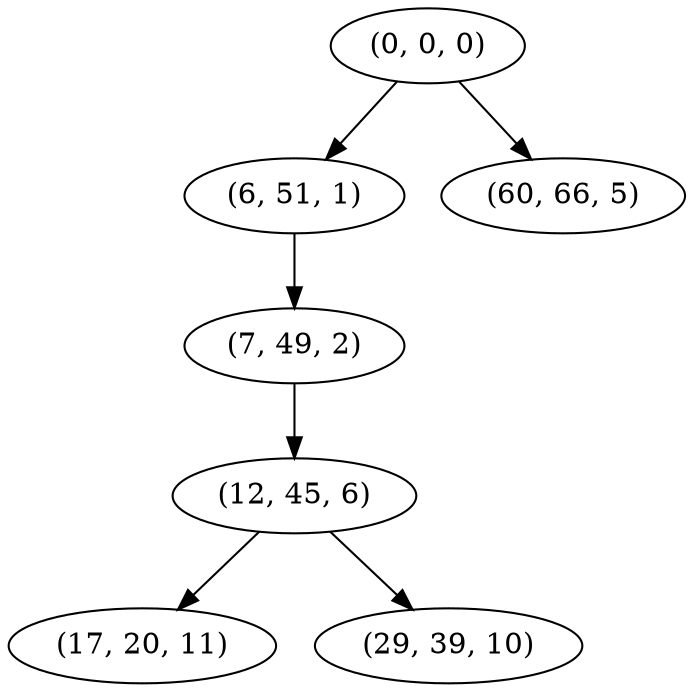 digraph tree {
    "(0, 0, 0)";
    "(6, 51, 1)";
    "(7, 49, 2)";
    "(12, 45, 6)";
    "(17, 20, 11)";
    "(29, 39, 10)";
    "(60, 66, 5)";
    "(0, 0, 0)" -> "(6, 51, 1)";
    "(0, 0, 0)" -> "(60, 66, 5)";
    "(6, 51, 1)" -> "(7, 49, 2)";
    "(7, 49, 2)" -> "(12, 45, 6)";
    "(12, 45, 6)" -> "(17, 20, 11)";
    "(12, 45, 6)" -> "(29, 39, 10)";
}
